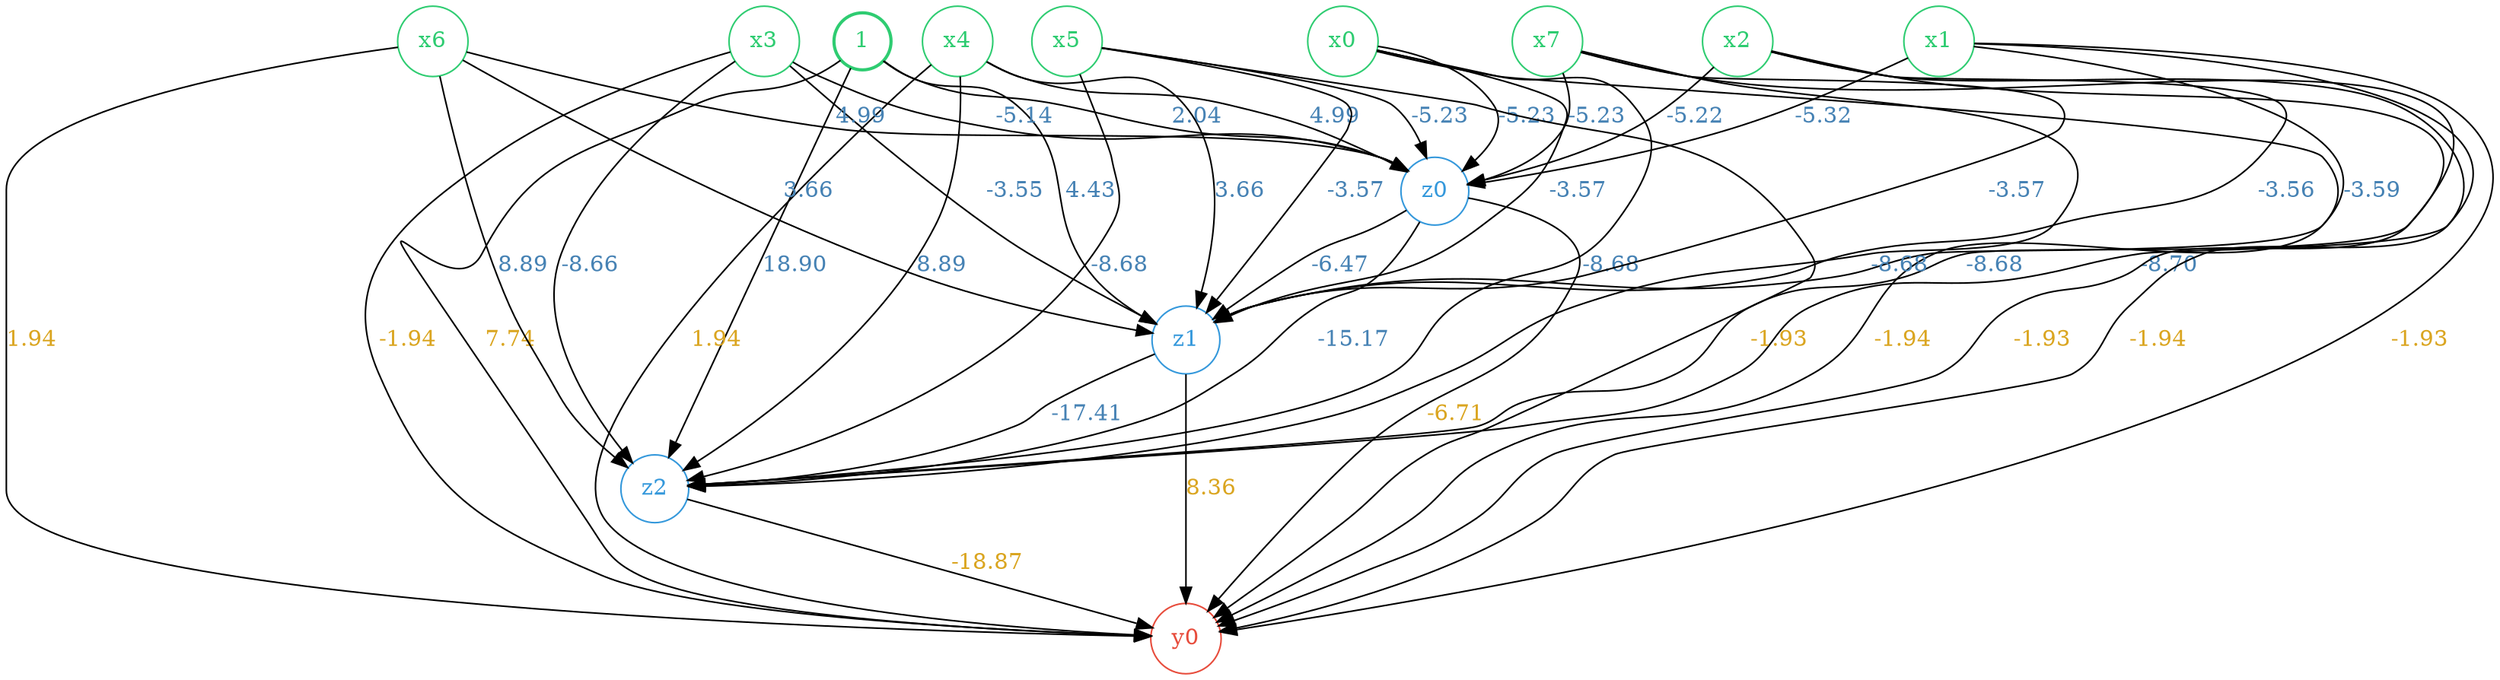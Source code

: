 strict digraph  {
"-1" [color="#2ecc71", fontcolor="#2ecc71", label=1, shape=circle, style=bold];
0 [color="#2ecc71", fontcolor="#2ecc71", label=x0, shape=circle, style=wedged];
1 [color="#2ecc71", fontcolor="#2ecc71", label=x1, shape=circle, style=wedged];
2 [color="#2ecc71", fontcolor="#2ecc71", label=x2, shape=circle, style=wedged];
3 [color="#2ecc71", fontcolor="#2ecc71", label=x3, shape=circle, style=wedged];
4 [color="#2ecc71", fontcolor="#2ecc71", label=x4, shape=circle, style=wedged];
5 [color="#2ecc71", fontcolor="#2ecc71", label=x5, shape=circle, style=wedged];
6 [color="#2ecc71", fontcolor="#2ecc71", label=x6, shape=circle, style=wedged];
7 [color="#2ecc71", fontcolor="#2ecc71", label=x7, shape=circle, style=wedged];
8 [bias="2.0444388389587402", color="#3498db", fontcolor="#3498db", label=z0, shape=circle, style=wedged];
9 [bias="4.425631046295166", color="#3498db", fontcolor="#3498db", label=z1, shape=circle, style=wedged];
10 [bias="18.90446662902832", color="#3498db", fontcolor="#3498db", label=z2, shape=circle, style=wedged];
11 [bias="7.736788749694824", color="#e74c3c", fontcolor="#e74c3c", label=y0, shape=circle, style=wedged];
"-1" -> 8  [bias="2.0444388389587402", fontcolor=steelblue, label="2.04"];
"-1" -> 9  [bias="4.425631046295166", fontcolor=steelblue, label="4.43"];
"-1" -> 10  [bias="18.90446662902832", fontcolor=steelblue, label="18.90"];
"-1" -> 11  [bias="7.736788749694824", fontcolor=goldenrod, label="7.74"];
0 -> 8  [fontcolor=steelblue, label="-5.23", weight="-5.230809688568115"];
0 -> 9  [fontcolor=steelblue, label="-3.57", weight="-3.5667402744293213"];
0 -> 10  [fontcolor=steelblue, label="-8.68", weight="-8.681548118591309"];
0 -> 11  [fontcolor=goldenrod, label="-1.94", weight="-1.9350001811981201"];
1 -> 8  [fontcolor=steelblue, label="-5.32", weight="-5.318184852600098"];
1 -> 9  [fontcolor=steelblue, label="-3.59", weight="-3.5889272689819336"];
1 -> 10  [fontcolor=steelblue, label="-8.70", weight="-8.704943656921387"];
1 -> 11  [fontcolor=goldenrod, label="-1.93", weight="-1.9349334239959717"];
2 -> 8  [fontcolor=steelblue, label="-5.22", weight="-5.2191481590271"];
2 -> 9  [fontcolor=steelblue, label="-3.56", weight="-3.5636799335479736"];
2 -> 10  [fontcolor=steelblue, label="-8.68", weight="-8.678217887878418"];
2 -> 11  [fontcolor=goldenrod, label="-1.94", weight="-1.9350069761276245"];
3 -> 8  [fontcolor=steelblue, label="-5.14", weight="-5.142460823059082"];
3 -> 9  [fontcolor=steelblue, label="-3.55", weight="-3.5457332134246826"];
3 -> 10  [fontcolor=steelblue, label="-8.66", weight="-8.659065246582031"];
3 -> 11  [fontcolor=goldenrod, label="-1.94", weight="-1.9350494146347046"];
4 -> 8  [fontcolor=steelblue, label="4.99", weight="4.9935173988342285"];
4 -> 9  [fontcolor=steelblue, label="3.66", weight="3.6616132259368896"];
4 -> 10  [fontcolor=steelblue, label="8.89", weight="8.890263557434082"];
4 -> 11  [fontcolor=goldenrod, label="1.94", weight="1.9395911693572998"];
5 -> 8  [fontcolor=steelblue, label="-5.23", weight="-5.233358860015869"];
5 -> 9  [fontcolor=steelblue, label="-3.57", weight="-3.567410707473755"];
5 -> 10  [fontcolor=steelblue, label="-8.68", weight="-8.68224811553955"];
5 -> 11  [fontcolor=goldenrod, label="-1.93", weight="-1.9349974393844604"];
6 -> 8  [fontcolor=steelblue, label="4.99", weight="4.990920543670654"];
6 -> 9  [fontcolor=steelblue, label="3.66", weight="3.658961057662964"];
6 -> 10  [fontcolor=steelblue, label="8.89", weight="8.886895179748535"];
6 -> 11  [fontcolor=goldenrod, label="1.94", weight="1.9395982027053833"];
7 -> 8  [fontcolor=steelblue, label="-5.23", weight="-5.231176853179932"];
7 -> 9  [fontcolor=steelblue, label="-3.57", weight="-3.5668251514434814"];
7 -> 10  [fontcolor=steelblue, label="-8.68", weight="-8.681621551513672"];
7 -> 11  [fontcolor=goldenrod, label="-1.93", weight="-1.934998869895935"];
8 -> 9  [fontcolor=steelblue, label="-6.47", weight="-6.4673380851745605"];
8 -> 10  [fontcolor=steelblue, label="-15.17", weight="-15.174674987792969"];
8 -> 11  [fontcolor=goldenrod, label="-6.71", weight="-6.712611675262451"];
9 -> 10  [fontcolor=steelblue, label="-17.41", weight="-17.412012100219727"];
9 -> 11  [fontcolor=goldenrod, label="8.36", weight="8.358081817626953"];
10 -> 11  [fontcolor=goldenrod, label="-18.87", weight="-18.87362289428711"];
}
